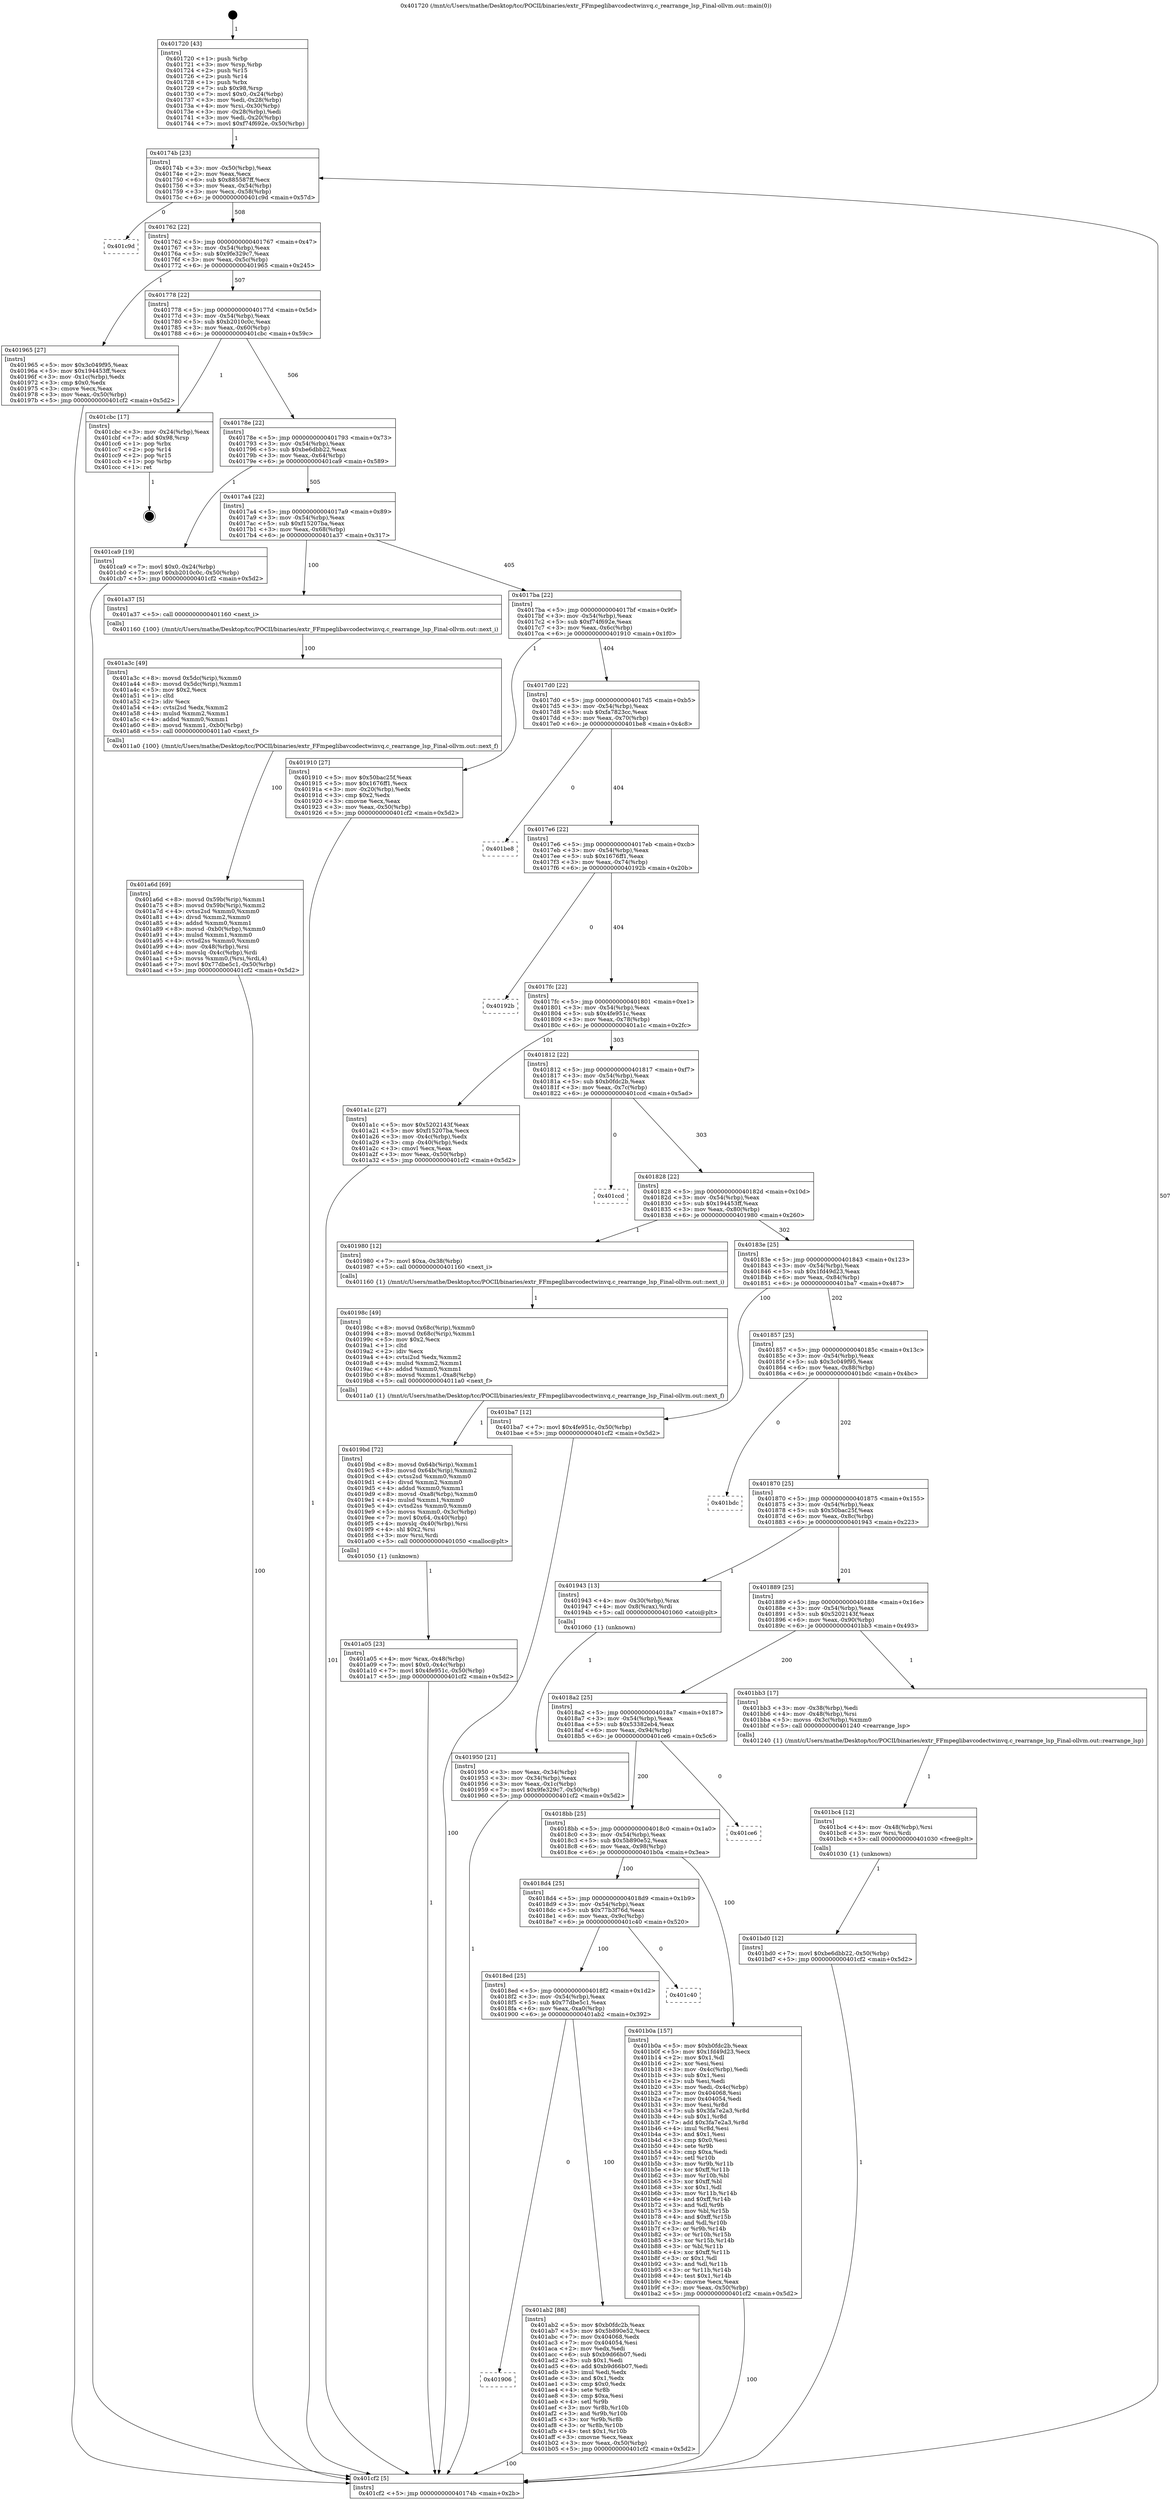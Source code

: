 digraph "0x401720" {
  label = "0x401720 (/mnt/c/Users/mathe/Desktop/tcc/POCII/binaries/extr_FFmpeglibavcodectwinvq.c_rearrange_lsp_Final-ollvm.out::main(0))"
  labelloc = "t"
  node[shape=record]

  Entry [label="",width=0.3,height=0.3,shape=circle,fillcolor=black,style=filled]
  "0x40174b" [label="{
     0x40174b [23]\l
     | [instrs]\l
     &nbsp;&nbsp;0x40174b \<+3\>: mov -0x50(%rbp),%eax\l
     &nbsp;&nbsp;0x40174e \<+2\>: mov %eax,%ecx\l
     &nbsp;&nbsp;0x401750 \<+6\>: sub $0x885587ff,%ecx\l
     &nbsp;&nbsp;0x401756 \<+3\>: mov %eax,-0x54(%rbp)\l
     &nbsp;&nbsp;0x401759 \<+3\>: mov %ecx,-0x58(%rbp)\l
     &nbsp;&nbsp;0x40175c \<+6\>: je 0000000000401c9d \<main+0x57d\>\l
  }"]
  "0x401c9d" [label="{
     0x401c9d\l
  }", style=dashed]
  "0x401762" [label="{
     0x401762 [22]\l
     | [instrs]\l
     &nbsp;&nbsp;0x401762 \<+5\>: jmp 0000000000401767 \<main+0x47\>\l
     &nbsp;&nbsp;0x401767 \<+3\>: mov -0x54(%rbp),%eax\l
     &nbsp;&nbsp;0x40176a \<+5\>: sub $0x9fe329c7,%eax\l
     &nbsp;&nbsp;0x40176f \<+3\>: mov %eax,-0x5c(%rbp)\l
     &nbsp;&nbsp;0x401772 \<+6\>: je 0000000000401965 \<main+0x245\>\l
  }"]
  Exit [label="",width=0.3,height=0.3,shape=circle,fillcolor=black,style=filled,peripheries=2]
  "0x401965" [label="{
     0x401965 [27]\l
     | [instrs]\l
     &nbsp;&nbsp;0x401965 \<+5\>: mov $0x3c049f95,%eax\l
     &nbsp;&nbsp;0x40196a \<+5\>: mov $0x194453ff,%ecx\l
     &nbsp;&nbsp;0x40196f \<+3\>: mov -0x1c(%rbp),%edx\l
     &nbsp;&nbsp;0x401972 \<+3\>: cmp $0x0,%edx\l
     &nbsp;&nbsp;0x401975 \<+3\>: cmove %ecx,%eax\l
     &nbsp;&nbsp;0x401978 \<+3\>: mov %eax,-0x50(%rbp)\l
     &nbsp;&nbsp;0x40197b \<+5\>: jmp 0000000000401cf2 \<main+0x5d2\>\l
  }"]
  "0x401778" [label="{
     0x401778 [22]\l
     | [instrs]\l
     &nbsp;&nbsp;0x401778 \<+5\>: jmp 000000000040177d \<main+0x5d\>\l
     &nbsp;&nbsp;0x40177d \<+3\>: mov -0x54(%rbp),%eax\l
     &nbsp;&nbsp;0x401780 \<+5\>: sub $0xb2010c0c,%eax\l
     &nbsp;&nbsp;0x401785 \<+3\>: mov %eax,-0x60(%rbp)\l
     &nbsp;&nbsp;0x401788 \<+6\>: je 0000000000401cbc \<main+0x59c\>\l
  }"]
  "0x401bd0" [label="{
     0x401bd0 [12]\l
     | [instrs]\l
     &nbsp;&nbsp;0x401bd0 \<+7\>: movl $0xbe6dbb22,-0x50(%rbp)\l
     &nbsp;&nbsp;0x401bd7 \<+5\>: jmp 0000000000401cf2 \<main+0x5d2\>\l
  }"]
  "0x401cbc" [label="{
     0x401cbc [17]\l
     | [instrs]\l
     &nbsp;&nbsp;0x401cbc \<+3\>: mov -0x24(%rbp),%eax\l
     &nbsp;&nbsp;0x401cbf \<+7\>: add $0x98,%rsp\l
     &nbsp;&nbsp;0x401cc6 \<+1\>: pop %rbx\l
     &nbsp;&nbsp;0x401cc7 \<+2\>: pop %r14\l
     &nbsp;&nbsp;0x401cc9 \<+2\>: pop %r15\l
     &nbsp;&nbsp;0x401ccb \<+1\>: pop %rbp\l
     &nbsp;&nbsp;0x401ccc \<+1\>: ret\l
  }"]
  "0x40178e" [label="{
     0x40178e [22]\l
     | [instrs]\l
     &nbsp;&nbsp;0x40178e \<+5\>: jmp 0000000000401793 \<main+0x73\>\l
     &nbsp;&nbsp;0x401793 \<+3\>: mov -0x54(%rbp),%eax\l
     &nbsp;&nbsp;0x401796 \<+5\>: sub $0xbe6dbb22,%eax\l
     &nbsp;&nbsp;0x40179b \<+3\>: mov %eax,-0x64(%rbp)\l
     &nbsp;&nbsp;0x40179e \<+6\>: je 0000000000401ca9 \<main+0x589\>\l
  }"]
  "0x401bc4" [label="{
     0x401bc4 [12]\l
     | [instrs]\l
     &nbsp;&nbsp;0x401bc4 \<+4\>: mov -0x48(%rbp),%rsi\l
     &nbsp;&nbsp;0x401bc8 \<+3\>: mov %rsi,%rdi\l
     &nbsp;&nbsp;0x401bcb \<+5\>: call 0000000000401030 \<free@plt\>\l
     | [calls]\l
     &nbsp;&nbsp;0x401030 \{1\} (unknown)\l
  }"]
  "0x401ca9" [label="{
     0x401ca9 [19]\l
     | [instrs]\l
     &nbsp;&nbsp;0x401ca9 \<+7\>: movl $0x0,-0x24(%rbp)\l
     &nbsp;&nbsp;0x401cb0 \<+7\>: movl $0xb2010c0c,-0x50(%rbp)\l
     &nbsp;&nbsp;0x401cb7 \<+5\>: jmp 0000000000401cf2 \<main+0x5d2\>\l
  }"]
  "0x4017a4" [label="{
     0x4017a4 [22]\l
     | [instrs]\l
     &nbsp;&nbsp;0x4017a4 \<+5\>: jmp 00000000004017a9 \<main+0x89\>\l
     &nbsp;&nbsp;0x4017a9 \<+3\>: mov -0x54(%rbp),%eax\l
     &nbsp;&nbsp;0x4017ac \<+5\>: sub $0xf15207ba,%eax\l
     &nbsp;&nbsp;0x4017b1 \<+3\>: mov %eax,-0x68(%rbp)\l
     &nbsp;&nbsp;0x4017b4 \<+6\>: je 0000000000401a37 \<main+0x317\>\l
  }"]
  "0x401906" [label="{
     0x401906\l
  }", style=dashed]
  "0x401a37" [label="{
     0x401a37 [5]\l
     | [instrs]\l
     &nbsp;&nbsp;0x401a37 \<+5\>: call 0000000000401160 \<next_i\>\l
     | [calls]\l
     &nbsp;&nbsp;0x401160 \{100\} (/mnt/c/Users/mathe/Desktop/tcc/POCII/binaries/extr_FFmpeglibavcodectwinvq.c_rearrange_lsp_Final-ollvm.out::next_i)\l
  }"]
  "0x4017ba" [label="{
     0x4017ba [22]\l
     | [instrs]\l
     &nbsp;&nbsp;0x4017ba \<+5\>: jmp 00000000004017bf \<main+0x9f\>\l
     &nbsp;&nbsp;0x4017bf \<+3\>: mov -0x54(%rbp),%eax\l
     &nbsp;&nbsp;0x4017c2 \<+5\>: sub $0xf74f692e,%eax\l
     &nbsp;&nbsp;0x4017c7 \<+3\>: mov %eax,-0x6c(%rbp)\l
     &nbsp;&nbsp;0x4017ca \<+6\>: je 0000000000401910 \<main+0x1f0\>\l
  }"]
  "0x401ab2" [label="{
     0x401ab2 [88]\l
     | [instrs]\l
     &nbsp;&nbsp;0x401ab2 \<+5\>: mov $0xb0fdc2b,%eax\l
     &nbsp;&nbsp;0x401ab7 \<+5\>: mov $0x5b890e52,%ecx\l
     &nbsp;&nbsp;0x401abc \<+7\>: mov 0x404068,%edx\l
     &nbsp;&nbsp;0x401ac3 \<+7\>: mov 0x404054,%esi\l
     &nbsp;&nbsp;0x401aca \<+2\>: mov %edx,%edi\l
     &nbsp;&nbsp;0x401acc \<+6\>: sub $0xb9d66b07,%edi\l
     &nbsp;&nbsp;0x401ad2 \<+3\>: sub $0x1,%edi\l
     &nbsp;&nbsp;0x401ad5 \<+6\>: add $0xb9d66b07,%edi\l
     &nbsp;&nbsp;0x401adb \<+3\>: imul %edi,%edx\l
     &nbsp;&nbsp;0x401ade \<+3\>: and $0x1,%edx\l
     &nbsp;&nbsp;0x401ae1 \<+3\>: cmp $0x0,%edx\l
     &nbsp;&nbsp;0x401ae4 \<+4\>: sete %r8b\l
     &nbsp;&nbsp;0x401ae8 \<+3\>: cmp $0xa,%esi\l
     &nbsp;&nbsp;0x401aeb \<+4\>: setl %r9b\l
     &nbsp;&nbsp;0x401aef \<+3\>: mov %r8b,%r10b\l
     &nbsp;&nbsp;0x401af2 \<+3\>: and %r9b,%r10b\l
     &nbsp;&nbsp;0x401af5 \<+3\>: xor %r9b,%r8b\l
     &nbsp;&nbsp;0x401af8 \<+3\>: or %r8b,%r10b\l
     &nbsp;&nbsp;0x401afb \<+4\>: test $0x1,%r10b\l
     &nbsp;&nbsp;0x401aff \<+3\>: cmovne %ecx,%eax\l
     &nbsp;&nbsp;0x401b02 \<+3\>: mov %eax,-0x50(%rbp)\l
     &nbsp;&nbsp;0x401b05 \<+5\>: jmp 0000000000401cf2 \<main+0x5d2\>\l
  }"]
  "0x401910" [label="{
     0x401910 [27]\l
     | [instrs]\l
     &nbsp;&nbsp;0x401910 \<+5\>: mov $0x50bac25f,%eax\l
     &nbsp;&nbsp;0x401915 \<+5\>: mov $0x1676ff1,%ecx\l
     &nbsp;&nbsp;0x40191a \<+3\>: mov -0x20(%rbp),%edx\l
     &nbsp;&nbsp;0x40191d \<+3\>: cmp $0x2,%edx\l
     &nbsp;&nbsp;0x401920 \<+3\>: cmovne %ecx,%eax\l
     &nbsp;&nbsp;0x401923 \<+3\>: mov %eax,-0x50(%rbp)\l
     &nbsp;&nbsp;0x401926 \<+5\>: jmp 0000000000401cf2 \<main+0x5d2\>\l
  }"]
  "0x4017d0" [label="{
     0x4017d0 [22]\l
     | [instrs]\l
     &nbsp;&nbsp;0x4017d0 \<+5\>: jmp 00000000004017d5 \<main+0xb5\>\l
     &nbsp;&nbsp;0x4017d5 \<+3\>: mov -0x54(%rbp),%eax\l
     &nbsp;&nbsp;0x4017d8 \<+5\>: sub $0xfa7823cc,%eax\l
     &nbsp;&nbsp;0x4017dd \<+3\>: mov %eax,-0x70(%rbp)\l
     &nbsp;&nbsp;0x4017e0 \<+6\>: je 0000000000401be8 \<main+0x4c8\>\l
  }"]
  "0x401cf2" [label="{
     0x401cf2 [5]\l
     | [instrs]\l
     &nbsp;&nbsp;0x401cf2 \<+5\>: jmp 000000000040174b \<main+0x2b\>\l
  }"]
  "0x401720" [label="{
     0x401720 [43]\l
     | [instrs]\l
     &nbsp;&nbsp;0x401720 \<+1\>: push %rbp\l
     &nbsp;&nbsp;0x401721 \<+3\>: mov %rsp,%rbp\l
     &nbsp;&nbsp;0x401724 \<+2\>: push %r15\l
     &nbsp;&nbsp;0x401726 \<+2\>: push %r14\l
     &nbsp;&nbsp;0x401728 \<+1\>: push %rbx\l
     &nbsp;&nbsp;0x401729 \<+7\>: sub $0x98,%rsp\l
     &nbsp;&nbsp;0x401730 \<+7\>: movl $0x0,-0x24(%rbp)\l
     &nbsp;&nbsp;0x401737 \<+3\>: mov %edi,-0x28(%rbp)\l
     &nbsp;&nbsp;0x40173a \<+4\>: mov %rsi,-0x30(%rbp)\l
     &nbsp;&nbsp;0x40173e \<+3\>: mov -0x28(%rbp),%edi\l
     &nbsp;&nbsp;0x401741 \<+3\>: mov %edi,-0x20(%rbp)\l
     &nbsp;&nbsp;0x401744 \<+7\>: movl $0xf74f692e,-0x50(%rbp)\l
  }"]
  "0x4018ed" [label="{
     0x4018ed [25]\l
     | [instrs]\l
     &nbsp;&nbsp;0x4018ed \<+5\>: jmp 00000000004018f2 \<main+0x1d2\>\l
     &nbsp;&nbsp;0x4018f2 \<+3\>: mov -0x54(%rbp),%eax\l
     &nbsp;&nbsp;0x4018f5 \<+5\>: sub $0x77dbe5c1,%eax\l
     &nbsp;&nbsp;0x4018fa \<+6\>: mov %eax,-0xa0(%rbp)\l
     &nbsp;&nbsp;0x401900 \<+6\>: je 0000000000401ab2 \<main+0x392\>\l
  }"]
  "0x401be8" [label="{
     0x401be8\l
  }", style=dashed]
  "0x4017e6" [label="{
     0x4017e6 [22]\l
     | [instrs]\l
     &nbsp;&nbsp;0x4017e6 \<+5\>: jmp 00000000004017eb \<main+0xcb\>\l
     &nbsp;&nbsp;0x4017eb \<+3\>: mov -0x54(%rbp),%eax\l
     &nbsp;&nbsp;0x4017ee \<+5\>: sub $0x1676ff1,%eax\l
     &nbsp;&nbsp;0x4017f3 \<+3\>: mov %eax,-0x74(%rbp)\l
     &nbsp;&nbsp;0x4017f6 \<+6\>: je 000000000040192b \<main+0x20b\>\l
  }"]
  "0x401c40" [label="{
     0x401c40\l
  }", style=dashed]
  "0x40192b" [label="{
     0x40192b\l
  }", style=dashed]
  "0x4017fc" [label="{
     0x4017fc [22]\l
     | [instrs]\l
     &nbsp;&nbsp;0x4017fc \<+5\>: jmp 0000000000401801 \<main+0xe1\>\l
     &nbsp;&nbsp;0x401801 \<+3\>: mov -0x54(%rbp),%eax\l
     &nbsp;&nbsp;0x401804 \<+5\>: sub $0x4fe951c,%eax\l
     &nbsp;&nbsp;0x401809 \<+3\>: mov %eax,-0x78(%rbp)\l
     &nbsp;&nbsp;0x40180c \<+6\>: je 0000000000401a1c \<main+0x2fc\>\l
  }"]
  "0x4018d4" [label="{
     0x4018d4 [25]\l
     | [instrs]\l
     &nbsp;&nbsp;0x4018d4 \<+5\>: jmp 00000000004018d9 \<main+0x1b9\>\l
     &nbsp;&nbsp;0x4018d9 \<+3\>: mov -0x54(%rbp),%eax\l
     &nbsp;&nbsp;0x4018dc \<+5\>: sub $0x77b3f76d,%eax\l
     &nbsp;&nbsp;0x4018e1 \<+6\>: mov %eax,-0x9c(%rbp)\l
     &nbsp;&nbsp;0x4018e7 \<+6\>: je 0000000000401c40 \<main+0x520\>\l
  }"]
  "0x401a1c" [label="{
     0x401a1c [27]\l
     | [instrs]\l
     &nbsp;&nbsp;0x401a1c \<+5\>: mov $0x5202143f,%eax\l
     &nbsp;&nbsp;0x401a21 \<+5\>: mov $0xf15207ba,%ecx\l
     &nbsp;&nbsp;0x401a26 \<+3\>: mov -0x4c(%rbp),%edx\l
     &nbsp;&nbsp;0x401a29 \<+3\>: cmp -0x40(%rbp),%edx\l
     &nbsp;&nbsp;0x401a2c \<+3\>: cmovl %ecx,%eax\l
     &nbsp;&nbsp;0x401a2f \<+3\>: mov %eax,-0x50(%rbp)\l
     &nbsp;&nbsp;0x401a32 \<+5\>: jmp 0000000000401cf2 \<main+0x5d2\>\l
  }"]
  "0x401812" [label="{
     0x401812 [22]\l
     | [instrs]\l
     &nbsp;&nbsp;0x401812 \<+5\>: jmp 0000000000401817 \<main+0xf7\>\l
     &nbsp;&nbsp;0x401817 \<+3\>: mov -0x54(%rbp),%eax\l
     &nbsp;&nbsp;0x40181a \<+5\>: sub $0xb0fdc2b,%eax\l
     &nbsp;&nbsp;0x40181f \<+3\>: mov %eax,-0x7c(%rbp)\l
     &nbsp;&nbsp;0x401822 \<+6\>: je 0000000000401ccd \<main+0x5ad\>\l
  }"]
  "0x401b0a" [label="{
     0x401b0a [157]\l
     | [instrs]\l
     &nbsp;&nbsp;0x401b0a \<+5\>: mov $0xb0fdc2b,%eax\l
     &nbsp;&nbsp;0x401b0f \<+5\>: mov $0x1fd49d23,%ecx\l
     &nbsp;&nbsp;0x401b14 \<+2\>: mov $0x1,%dl\l
     &nbsp;&nbsp;0x401b16 \<+2\>: xor %esi,%esi\l
     &nbsp;&nbsp;0x401b18 \<+3\>: mov -0x4c(%rbp),%edi\l
     &nbsp;&nbsp;0x401b1b \<+3\>: sub $0x1,%esi\l
     &nbsp;&nbsp;0x401b1e \<+2\>: sub %esi,%edi\l
     &nbsp;&nbsp;0x401b20 \<+3\>: mov %edi,-0x4c(%rbp)\l
     &nbsp;&nbsp;0x401b23 \<+7\>: mov 0x404068,%esi\l
     &nbsp;&nbsp;0x401b2a \<+7\>: mov 0x404054,%edi\l
     &nbsp;&nbsp;0x401b31 \<+3\>: mov %esi,%r8d\l
     &nbsp;&nbsp;0x401b34 \<+7\>: sub $0x3fa7e2a3,%r8d\l
     &nbsp;&nbsp;0x401b3b \<+4\>: sub $0x1,%r8d\l
     &nbsp;&nbsp;0x401b3f \<+7\>: add $0x3fa7e2a3,%r8d\l
     &nbsp;&nbsp;0x401b46 \<+4\>: imul %r8d,%esi\l
     &nbsp;&nbsp;0x401b4a \<+3\>: and $0x1,%esi\l
     &nbsp;&nbsp;0x401b4d \<+3\>: cmp $0x0,%esi\l
     &nbsp;&nbsp;0x401b50 \<+4\>: sete %r9b\l
     &nbsp;&nbsp;0x401b54 \<+3\>: cmp $0xa,%edi\l
     &nbsp;&nbsp;0x401b57 \<+4\>: setl %r10b\l
     &nbsp;&nbsp;0x401b5b \<+3\>: mov %r9b,%r11b\l
     &nbsp;&nbsp;0x401b5e \<+4\>: xor $0xff,%r11b\l
     &nbsp;&nbsp;0x401b62 \<+3\>: mov %r10b,%bl\l
     &nbsp;&nbsp;0x401b65 \<+3\>: xor $0xff,%bl\l
     &nbsp;&nbsp;0x401b68 \<+3\>: xor $0x1,%dl\l
     &nbsp;&nbsp;0x401b6b \<+3\>: mov %r11b,%r14b\l
     &nbsp;&nbsp;0x401b6e \<+4\>: and $0xff,%r14b\l
     &nbsp;&nbsp;0x401b72 \<+3\>: and %dl,%r9b\l
     &nbsp;&nbsp;0x401b75 \<+3\>: mov %bl,%r15b\l
     &nbsp;&nbsp;0x401b78 \<+4\>: and $0xff,%r15b\l
     &nbsp;&nbsp;0x401b7c \<+3\>: and %dl,%r10b\l
     &nbsp;&nbsp;0x401b7f \<+3\>: or %r9b,%r14b\l
     &nbsp;&nbsp;0x401b82 \<+3\>: or %r10b,%r15b\l
     &nbsp;&nbsp;0x401b85 \<+3\>: xor %r15b,%r14b\l
     &nbsp;&nbsp;0x401b88 \<+3\>: or %bl,%r11b\l
     &nbsp;&nbsp;0x401b8b \<+4\>: xor $0xff,%r11b\l
     &nbsp;&nbsp;0x401b8f \<+3\>: or $0x1,%dl\l
     &nbsp;&nbsp;0x401b92 \<+3\>: and %dl,%r11b\l
     &nbsp;&nbsp;0x401b95 \<+3\>: or %r11b,%r14b\l
     &nbsp;&nbsp;0x401b98 \<+4\>: test $0x1,%r14b\l
     &nbsp;&nbsp;0x401b9c \<+3\>: cmovne %ecx,%eax\l
     &nbsp;&nbsp;0x401b9f \<+3\>: mov %eax,-0x50(%rbp)\l
     &nbsp;&nbsp;0x401ba2 \<+5\>: jmp 0000000000401cf2 \<main+0x5d2\>\l
  }"]
  "0x401ccd" [label="{
     0x401ccd\l
  }", style=dashed]
  "0x401828" [label="{
     0x401828 [22]\l
     | [instrs]\l
     &nbsp;&nbsp;0x401828 \<+5\>: jmp 000000000040182d \<main+0x10d\>\l
     &nbsp;&nbsp;0x40182d \<+3\>: mov -0x54(%rbp),%eax\l
     &nbsp;&nbsp;0x401830 \<+5\>: sub $0x194453ff,%eax\l
     &nbsp;&nbsp;0x401835 \<+3\>: mov %eax,-0x80(%rbp)\l
     &nbsp;&nbsp;0x401838 \<+6\>: je 0000000000401980 \<main+0x260\>\l
  }"]
  "0x4018bb" [label="{
     0x4018bb [25]\l
     | [instrs]\l
     &nbsp;&nbsp;0x4018bb \<+5\>: jmp 00000000004018c0 \<main+0x1a0\>\l
     &nbsp;&nbsp;0x4018c0 \<+3\>: mov -0x54(%rbp),%eax\l
     &nbsp;&nbsp;0x4018c3 \<+5\>: sub $0x5b890e52,%eax\l
     &nbsp;&nbsp;0x4018c8 \<+6\>: mov %eax,-0x98(%rbp)\l
     &nbsp;&nbsp;0x4018ce \<+6\>: je 0000000000401b0a \<main+0x3ea\>\l
  }"]
  "0x401980" [label="{
     0x401980 [12]\l
     | [instrs]\l
     &nbsp;&nbsp;0x401980 \<+7\>: movl $0xa,-0x38(%rbp)\l
     &nbsp;&nbsp;0x401987 \<+5\>: call 0000000000401160 \<next_i\>\l
     | [calls]\l
     &nbsp;&nbsp;0x401160 \{1\} (/mnt/c/Users/mathe/Desktop/tcc/POCII/binaries/extr_FFmpeglibavcodectwinvq.c_rearrange_lsp_Final-ollvm.out::next_i)\l
  }"]
  "0x40183e" [label="{
     0x40183e [25]\l
     | [instrs]\l
     &nbsp;&nbsp;0x40183e \<+5\>: jmp 0000000000401843 \<main+0x123\>\l
     &nbsp;&nbsp;0x401843 \<+3\>: mov -0x54(%rbp),%eax\l
     &nbsp;&nbsp;0x401846 \<+5\>: sub $0x1fd49d23,%eax\l
     &nbsp;&nbsp;0x40184b \<+6\>: mov %eax,-0x84(%rbp)\l
     &nbsp;&nbsp;0x401851 \<+6\>: je 0000000000401ba7 \<main+0x487\>\l
  }"]
  "0x401ce6" [label="{
     0x401ce6\l
  }", style=dashed]
  "0x401ba7" [label="{
     0x401ba7 [12]\l
     | [instrs]\l
     &nbsp;&nbsp;0x401ba7 \<+7\>: movl $0x4fe951c,-0x50(%rbp)\l
     &nbsp;&nbsp;0x401bae \<+5\>: jmp 0000000000401cf2 \<main+0x5d2\>\l
  }"]
  "0x401857" [label="{
     0x401857 [25]\l
     | [instrs]\l
     &nbsp;&nbsp;0x401857 \<+5\>: jmp 000000000040185c \<main+0x13c\>\l
     &nbsp;&nbsp;0x40185c \<+3\>: mov -0x54(%rbp),%eax\l
     &nbsp;&nbsp;0x40185f \<+5\>: sub $0x3c049f95,%eax\l
     &nbsp;&nbsp;0x401864 \<+6\>: mov %eax,-0x88(%rbp)\l
     &nbsp;&nbsp;0x40186a \<+6\>: je 0000000000401bdc \<main+0x4bc\>\l
  }"]
  "0x4018a2" [label="{
     0x4018a2 [25]\l
     | [instrs]\l
     &nbsp;&nbsp;0x4018a2 \<+5\>: jmp 00000000004018a7 \<main+0x187\>\l
     &nbsp;&nbsp;0x4018a7 \<+3\>: mov -0x54(%rbp),%eax\l
     &nbsp;&nbsp;0x4018aa \<+5\>: sub $0x53382eb4,%eax\l
     &nbsp;&nbsp;0x4018af \<+6\>: mov %eax,-0x94(%rbp)\l
     &nbsp;&nbsp;0x4018b5 \<+6\>: je 0000000000401ce6 \<main+0x5c6\>\l
  }"]
  "0x401bdc" [label="{
     0x401bdc\l
  }", style=dashed]
  "0x401870" [label="{
     0x401870 [25]\l
     | [instrs]\l
     &nbsp;&nbsp;0x401870 \<+5\>: jmp 0000000000401875 \<main+0x155\>\l
     &nbsp;&nbsp;0x401875 \<+3\>: mov -0x54(%rbp),%eax\l
     &nbsp;&nbsp;0x401878 \<+5\>: sub $0x50bac25f,%eax\l
     &nbsp;&nbsp;0x40187d \<+6\>: mov %eax,-0x8c(%rbp)\l
     &nbsp;&nbsp;0x401883 \<+6\>: je 0000000000401943 \<main+0x223\>\l
  }"]
  "0x401bb3" [label="{
     0x401bb3 [17]\l
     | [instrs]\l
     &nbsp;&nbsp;0x401bb3 \<+3\>: mov -0x38(%rbp),%edi\l
     &nbsp;&nbsp;0x401bb6 \<+4\>: mov -0x48(%rbp),%rsi\l
     &nbsp;&nbsp;0x401bba \<+5\>: movss -0x3c(%rbp),%xmm0\l
     &nbsp;&nbsp;0x401bbf \<+5\>: call 0000000000401240 \<rearrange_lsp\>\l
     | [calls]\l
     &nbsp;&nbsp;0x401240 \{1\} (/mnt/c/Users/mathe/Desktop/tcc/POCII/binaries/extr_FFmpeglibavcodectwinvq.c_rearrange_lsp_Final-ollvm.out::rearrange_lsp)\l
  }"]
  "0x401943" [label="{
     0x401943 [13]\l
     | [instrs]\l
     &nbsp;&nbsp;0x401943 \<+4\>: mov -0x30(%rbp),%rax\l
     &nbsp;&nbsp;0x401947 \<+4\>: mov 0x8(%rax),%rdi\l
     &nbsp;&nbsp;0x40194b \<+5\>: call 0000000000401060 \<atoi@plt\>\l
     | [calls]\l
     &nbsp;&nbsp;0x401060 \{1\} (unknown)\l
  }"]
  "0x401889" [label="{
     0x401889 [25]\l
     | [instrs]\l
     &nbsp;&nbsp;0x401889 \<+5\>: jmp 000000000040188e \<main+0x16e\>\l
     &nbsp;&nbsp;0x40188e \<+3\>: mov -0x54(%rbp),%eax\l
     &nbsp;&nbsp;0x401891 \<+5\>: sub $0x5202143f,%eax\l
     &nbsp;&nbsp;0x401896 \<+6\>: mov %eax,-0x90(%rbp)\l
     &nbsp;&nbsp;0x40189c \<+6\>: je 0000000000401bb3 \<main+0x493\>\l
  }"]
  "0x401950" [label="{
     0x401950 [21]\l
     | [instrs]\l
     &nbsp;&nbsp;0x401950 \<+3\>: mov %eax,-0x34(%rbp)\l
     &nbsp;&nbsp;0x401953 \<+3\>: mov -0x34(%rbp),%eax\l
     &nbsp;&nbsp;0x401956 \<+3\>: mov %eax,-0x1c(%rbp)\l
     &nbsp;&nbsp;0x401959 \<+7\>: movl $0x9fe329c7,-0x50(%rbp)\l
     &nbsp;&nbsp;0x401960 \<+5\>: jmp 0000000000401cf2 \<main+0x5d2\>\l
  }"]
  "0x40198c" [label="{
     0x40198c [49]\l
     | [instrs]\l
     &nbsp;&nbsp;0x40198c \<+8\>: movsd 0x68c(%rip),%xmm0\l
     &nbsp;&nbsp;0x401994 \<+8\>: movsd 0x68c(%rip),%xmm1\l
     &nbsp;&nbsp;0x40199c \<+5\>: mov $0x2,%ecx\l
     &nbsp;&nbsp;0x4019a1 \<+1\>: cltd\l
     &nbsp;&nbsp;0x4019a2 \<+2\>: idiv %ecx\l
     &nbsp;&nbsp;0x4019a4 \<+4\>: cvtsi2sd %edx,%xmm2\l
     &nbsp;&nbsp;0x4019a8 \<+4\>: mulsd %xmm2,%xmm1\l
     &nbsp;&nbsp;0x4019ac \<+4\>: addsd %xmm0,%xmm1\l
     &nbsp;&nbsp;0x4019b0 \<+8\>: movsd %xmm1,-0xa8(%rbp)\l
     &nbsp;&nbsp;0x4019b8 \<+5\>: call 00000000004011a0 \<next_f\>\l
     | [calls]\l
     &nbsp;&nbsp;0x4011a0 \{1\} (/mnt/c/Users/mathe/Desktop/tcc/POCII/binaries/extr_FFmpeglibavcodectwinvq.c_rearrange_lsp_Final-ollvm.out::next_f)\l
  }"]
  "0x4019bd" [label="{
     0x4019bd [72]\l
     | [instrs]\l
     &nbsp;&nbsp;0x4019bd \<+8\>: movsd 0x64b(%rip),%xmm1\l
     &nbsp;&nbsp;0x4019c5 \<+8\>: movsd 0x64b(%rip),%xmm2\l
     &nbsp;&nbsp;0x4019cd \<+4\>: cvtss2sd %xmm0,%xmm0\l
     &nbsp;&nbsp;0x4019d1 \<+4\>: divsd %xmm2,%xmm0\l
     &nbsp;&nbsp;0x4019d5 \<+4\>: addsd %xmm0,%xmm1\l
     &nbsp;&nbsp;0x4019d9 \<+8\>: movsd -0xa8(%rbp),%xmm0\l
     &nbsp;&nbsp;0x4019e1 \<+4\>: mulsd %xmm1,%xmm0\l
     &nbsp;&nbsp;0x4019e5 \<+4\>: cvtsd2ss %xmm0,%xmm0\l
     &nbsp;&nbsp;0x4019e9 \<+5\>: movss %xmm0,-0x3c(%rbp)\l
     &nbsp;&nbsp;0x4019ee \<+7\>: movl $0x64,-0x40(%rbp)\l
     &nbsp;&nbsp;0x4019f5 \<+4\>: movslq -0x40(%rbp),%rsi\l
     &nbsp;&nbsp;0x4019f9 \<+4\>: shl $0x2,%rsi\l
     &nbsp;&nbsp;0x4019fd \<+3\>: mov %rsi,%rdi\l
     &nbsp;&nbsp;0x401a00 \<+5\>: call 0000000000401050 \<malloc@plt\>\l
     | [calls]\l
     &nbsp;&nbsp;0x401050 \{1\} (unknown)\l
  }"]
  "0x401a05" [label="{
     0x401a05 [23]\l
     | [instrs]\l
     &nbsp;&nbsp;0x401a05 \<+4\>: mov %rax,-0x48(%rbp)\l
     &nbsp;&nbsp;0x401a09 \<+7\>: movl $0x0,-0x4c(%rbp)\l
     &nbsp;&nbsp;0x401a10 \<+7\>: movl $0x4fe951c,-0x50(%rbp)\l
     &nbsp;&nbsp;0x401a17 \<+5\>: jmp 0000000000401cf2 \<main+0x5d2\>\l
  }"]
  "0x401a3c" [label="{
     0x401a3c [49]\l
     | [instrs]\l
     &nbsp;&nbsp;0x401a3c \<+8\>: movsd 0x5dc(%rip),%xmm0\l
     &nbsp;&nbsp;0x401a44 \<+8\>: movsd 0x5dc(%rip),%xmm1\l
     &nbsp;&nbsp;0x401a4c \<+5\>: mov $0x2,%ecx\l
     &nbsp;&nbsp;0x401a51 \<+1\>: cltd\l
     &nbsp;&nbsp;0x401a52 \<+2\>: idiv %ecx\l
     &nbsp;&nbsp;0x401a54 \<+4\>: cvtsi2sd %edx,%xmm2\l
     &nbsp;&nbsp;0x401a58 \<+4\>: mulsd %xmm2,%xmm1\l
     &nbsp;&nbsp;0x401a5c \<+4\>: addsd %xmm0,%xmm1\l
     &nbsp;&nbsp;0x401a60 \<+8\>: movsd %xmm1,-0xb0(%rbp)\l
     &nbsp;&nbsp;0x401a68 \<+5\>: call 00000000004011a0 \<next_f\>\l
     | [calls]\l
     &nbsp;&nbsp;0x4011a0 \{100\} (/mnt/c/Users/mathe/Desktop/tcc/POCII/binaries/extr_FFmpeglibavcodectwinvq.c_rearrange_lsp_Final-ollvm.out::next_f)\l
  }"]
  "0x401a6d" [label="{
     0x401a6d [69]\l
     | [instrs]\l
     &nbsp;&nbsp;0x401a6d \<+8\>: movsd 0x59b(%rip),%xmm1\l
     &nbsp;&nbsp;0x401a75 \<+8\>: movsd 0x59b(%rip),%xmm2\l
     &nbsp;&nbsp;0x401a7d \<+4\>: cvtss2sd %xmm0,%xmm0\l
     &nbsp;&nbsp;0x401a81 \<+4\>: divsd %xmm2,%xmm0\l
     &nbsp;&nbsp;0x401a85 \<+4\>: addsd %xmm0,%xmm1\l
     &nbsp;&nbsp;0x401a89 \<+8\>: movsd -0xb0(%rbp),%xmm0\l
     &nbsp;&nbsp;0x401a91 \<+4\>: mulsd %xmm1,%xmm0\l
     &nbsp;&nbsp;0x401a95 \<+4\>: cvtsd2ss %xmm0,%xmm0\l
     &nbsp;&nbsp;0x401a99 \<+4\>: mov -0x48(%rbp),%rsi\l
     &nbsp;&nbsp;0x401a9d \<+4\>: movslq -0x4c(%rbp),%rdi\l
     &nbsp;&nbsp;0x401aa1 \<+5\>: movss %xmm0,(%rsi,%rdi,4)\l
     &nbsp;&nbsp;0x401aa6 \<+7\>: movl $0x77dbe5c1,-0x50(%rbp)\l
     &nbsp;&nbsp;0x401aad \<+5\>: jmp 0000000000401cf2 \<main+0x5d2\>\l
  }"]
  Entry -> "0x401720" [label=" 1"]
  "0x40174b" -> "0x401c9d" [label=" 0"]
  "0x40174b" -> "0x401762" [label=" 508"]
  "0x401cbc" -> Exit [label=" 1"]
  "0x401762" -> "0x401965" [label=" 1"]
  "0x401762" -> "0x401778" [label=" 507"]
  "0x401ca9" -> "0x401cf2" [label=" 1"]
  "0x401778" -> "0x401cbc" [label=" 1"]
  "0x401778" -> "0x40178e" [label=" 506"]
  "0x401bd0" -> "0x401cf2" [label=" 1"]
  "0x40178e" -> "0x401ca9" [label=" 1"]
  "0x40178e" -> "0x4017a4" [label=" 505"]
  "0x401bc4" -> "0x401bd0" [label=" 1"]
  "0x4017a4" -> "0x401a37" [label=" 100"]
  "0x4017a4" -> "0x4017ba" [label=" 405"]
  "0x401bb3" -> "0x401bc4" [label=" 1"]
  "0x4017ba" -> "0x401910" [label=" 1"]
  "0x4017ba" -> "0x4017d0" [label=" 404"]
  "0x401910" -> "0x401cf2" [label=" 1"]
  "0x401720" -> "0x40174b" [label=" 1"]
  "0x401cf2" -> "0x40174b" [label=" 507"]
  "0x401ba7" -> "0x401cf2" [label=" 100"]
  "0x4017d0" -> "0x401be8" [label=" 0"]
  "0x4017d0" -> "0x4017e6" [label=" 404"]
  "0x401ab2" -> "0x401cf2" [label=" 100"]
  "0x4017e6" -> "0x40192b" [label=" 0"]
  "0x4017e6" -> "0x4017fc" [label=" 404"]
  "0x4018ed" -> "0x401906" [label=" 0"]
  "0x4017fc" -> "0x401a1c" [label=" 101"]
  "0x4017fc" -> "0x401812" [label=" 303"]
  "0x401b0a" -> "0x401cf2" [label=" 100"]
  "0x401812" -> "0x401ccd" [label=" 0"]
  "0x401812" -> "0x401828" [label=" 303"]
  "0x4018d4" -> "0x4018ed" [label=" 100"]
  "0x401828" -> "0x401980" [label=" 1"]
  "0x401828" -> "0x40183e" [label=" 302"]
  "0x4018ed" -> "0x401ab2" [label=" 100"]
  "0x40183e" -> "0x401ba7" [label=" 100"]
  "0x40183e" -> "0x401857" [label=" 202"]
  "0x4018bb" -> "0x4018d4" [label=" 100"]
  "0x401857" -> "0x401bdc" [label=" 0"]
  "0x401857" -> "0x401870" [label=" 202"]
  "0x4018d4" -> "0x401c40" [label=" 0"]
  "0x401870" -> "0x401943" [label=" 1"]
  "0x401870" -> "0x401889" [label=" 201"]
  "0x401943" -> "0x401950" [label=" 1"]
  "0x401950" -> "0x401cf2" [label=" 1"]
  "0x401965" -> "0x401cf2" [label=" 1"]
  "0x401980" -> "0x40198c" [label=" 1"]
  "0x40198c" -> "0x4019bd" [label=" 1"]
  "0x4019bd" -> "0x401a05" [label=" 1"]
  "0x401a05" -> "0x401cf2" [label=" 1"]
  "0x401a1c" -> "0x401cf2" [label=" 101"]
  "0x401a37" -> "0x401a3c" [label=" 100"]
  "0x401a3c" -> "0x401a6d" [label=" 100"]
  "0x401a6d" -> "0x401cf2" [label=" 100"]
  "0x4018a2" -> "0x4018bb" [label=" 200"]
  "0x401889" -> "0x401bb3" [label=" 1"]
  "0x401889" -> "0x4018a2" [label=" 200"]
  "0x4018bb" -> "0x401b0a" [label=" 100"]
  "0x4018a2" -> "0x401ce6" [label=" 0"]
}
